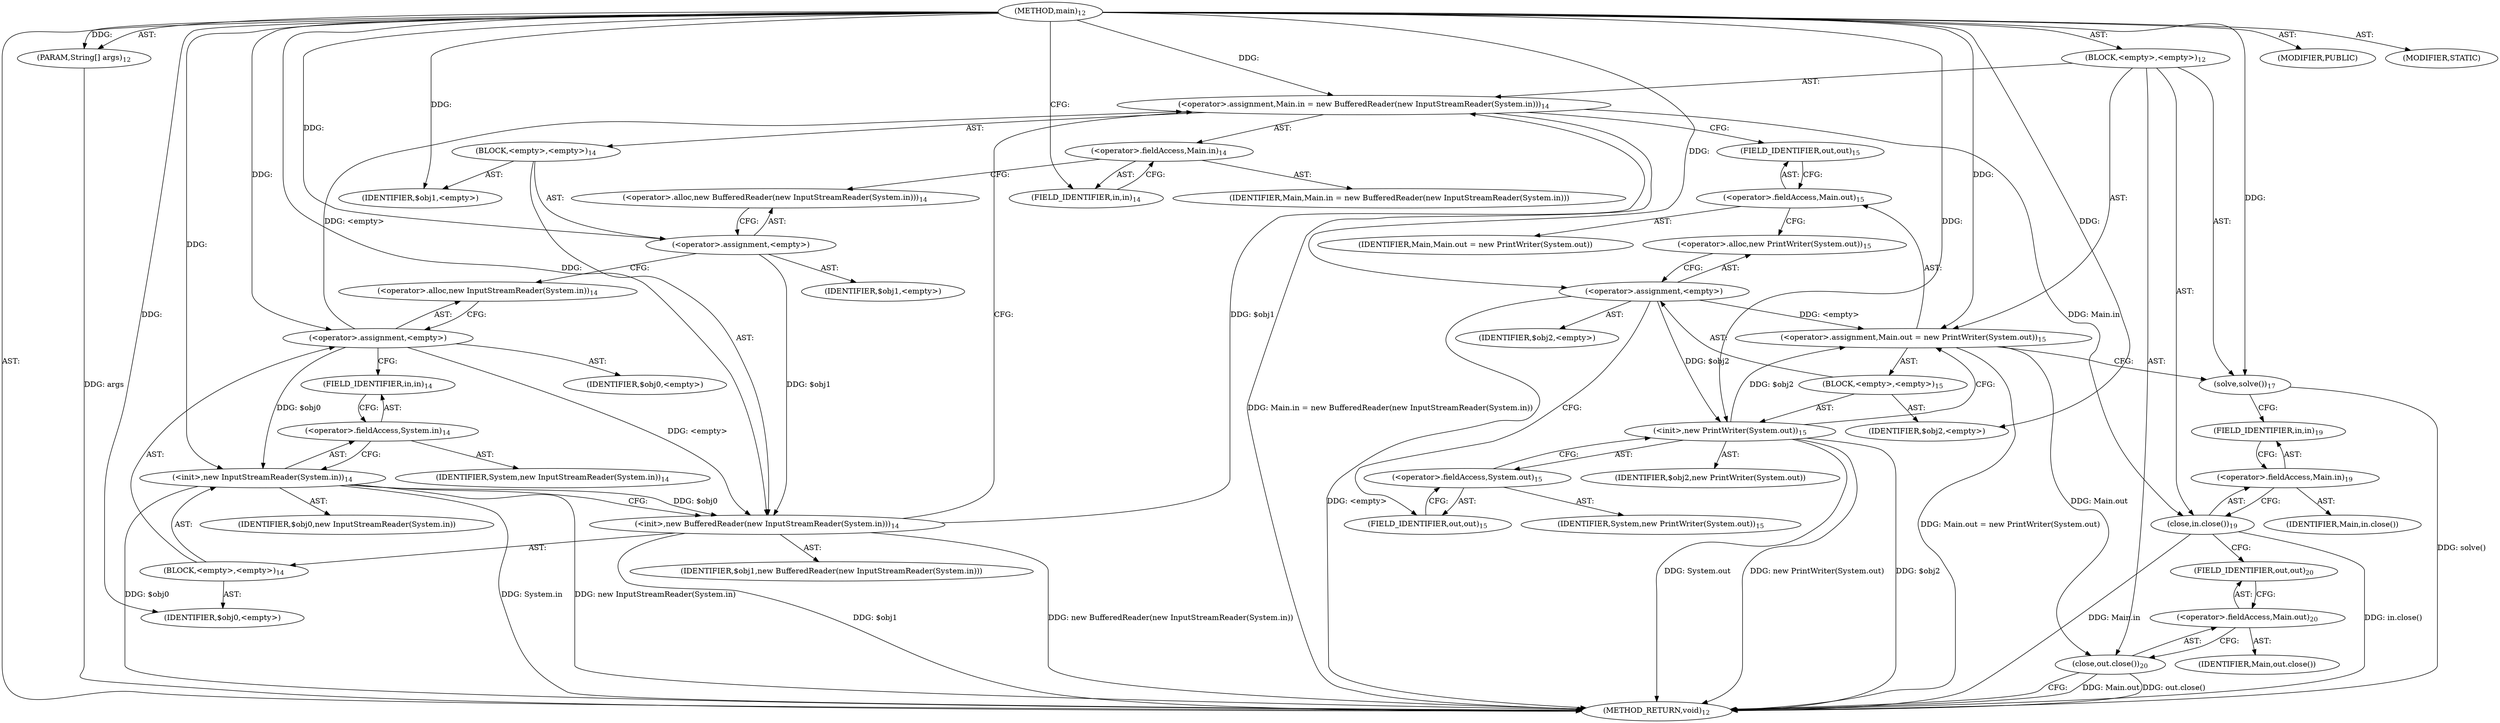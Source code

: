digraph "main" {  
"19" [label = <(METHOD,main)<SUB>12</SUB>> ]
"20" [label = <(PARAM,String[] args)<SUB>12</SUB>> ]
"21" [label = <(BLOCK,&lt;empty&gt;,&lt;empty&gt;)<SUB>12</SUB>> ]
"22" [label = <(&lt;operator&gt;.assignment,Main.in = new BufferedReader(new InputStreamReader(System.in)))<SUB>14</SUB>> ]
"23" [label = <(&lt;operator&gt;.fieldAccess,Main.in)<SUB>14</SUB>> ]
"24" [label = <(IDENTIFIER,Main,Main.in = new BufferedReader(new InputStreamReader(System.in)))> ]
"25" [label = <(FIELD_IDENTIFIER,in,in)<SUB>14</SUB>> ]
"26" [label = <(BLOCK,&lt;empty&gt;,&lt;empty&gt;)<SUB>14</SUB>> ]
"27" [label = <(&lt;operator&gt;.assignment,&lt;empty&gt;)> ]
"28" [label = <(IDENTIFIER,$obj1,&lt;empty&gt;)> ]
"29" [label = <(&lt;operator&gt;.alloc,new BufferedReader(new InputStreamReader(System.in)))<SUB>14</SUB>> ]
"30" [label = <(&lt;init&gt;,new BufferedReader(new InputStreamReader(System.in)))<SUB>14</SUB>> ]
"31" [label = <(IDENTIFIER,$obj1,new BufferedReader(new InputStreamReader(System.in)))> ]
"32" [label = <(BLOCK,&lt;empty&gt;,&lt;empty&gt;)<SUB>14</SUB>> ]
"33" [label = <(&lt;operator&gt;.assignment,&lt;empty&gt;)> ]
"34" [label = <(IDENTIFIER,$obj0,&lt;empty&gt;)> ]
"35" [label = <(&lt;operator&gt;.alloc,new InputStreamReader(System.in))<SUB>14</SUB>> ]
"36" [label = <(&lt;init&gt;,new InputStreamReader(System.in))<SUB>14</SUB>> ]
"37" [label = <(IDENTIFIER,$obj0,new InputStreamReader(System.in))> ]
"38" [label = <(&lt;operator&gt;.fieldAccess,System.in)<SUB>14</SUB>> ]
"39" [label = <(IDENTIFIER,System,new InputStreamReader(System.in))<SUB>14</SUB>> ]
"40" [label = <(FIELD_IDENTIFIER,in,in)<SUB>14</SUB>> ]
"41" [label = <(IDENTIFIER,$obj0,&lt;empty&gt;)> ]
"42" [label = <(IDENTIFIER,$obj1,&lt;empty&gt;)> ]
"43" [label = <(&lt;operator&gt;.assignment,Main.out = new PrintWriter(System.out))<SUB>15</SUB>> ]
"44" [label = <(&lt;operator&gt;.fieldAccess,Main.out)<SUB>15</SUB>> ]
"45" [label = <(IDENTIFIER,Main,Main.out = new PrintWriter(System.out))> ]
"46" [label = <(FIELD_IDENTIFIER,out,out)<SUB>15</SUB>> ]
"47" [label = <(BLOCK,&lt;empty&gt;,&lt;empty&gt;)<SUB>15</SUB>> ]
"48" [label = <(&lt;operator&gt;.assignment,&lt;empty&gt;)> ]
"49" [label = <(IDENTIFIER,$obj2,&lt;empty&gt;)> ]
"50" [label = <(&lt;operator&gt;.alloc,new PrintWriter(System.out))<SUB>15</SUB>> ]
"51" [label = <(&lt;init&gt;,new PrintWriter(System.out))<SUB>15</SUB>> ]
"52" [label = <(IDENTIFIER,$obj2,new PrintWriter(System.out))> ]
"53" [label = <(&lt;operator&gt;.fieldAccess,System.out)<SUB>15</SUB>> ]
"54" [label = <(IDENTIFIER,System,new PrintWriter(System.out))<SUB>15</SUB>> ]
"55" [label = <(FIELD_IDENTIFIER,out,out)<SUB>15</SUB>> ]
"56" [label = <(IDENTIFIER,$obj2,&lt;empty&gt;)> ]
"57" [label = <(solve,solve())<SUB>17</SUB>> ]
"58" [label = <(close,in.close())<SUB>19</SUB>> ]
"59" [label = <(&lt;operator&gt;.fieldAccess,Main.in)<SUB>19</SUB>> ]
"60" [label = <(IDENTIFIER,Main,in.close())> ]
"61" [label = <(FIELD_IDENTIFIER,in,in)<SUB>19</SUB>> ]
"62" [label = <(close,out.close())<SUB>20</SUB>> ]
"63" [label = <(&lt;operator&gt;.fieldAccess,Main.out)<SUB>20</SUB>> ]
"64" [label = <(IDENTIFIER,Main,out.close())> ]
"65" [label = <(FIELD_IDENTIFIER,out,out)<SUB>20</SUB>> ]
"66" [label = <(MODIFIER,PUBLIC)> ]
"67" [label = <(MODIFIER,STATIC)> ]
"68" [label = <(METHOD_RETURN,void)<SUB>12</SUB>> ]
  "19" -> "20"  [ label = "AST: "] 
  "19" -> "21"  [ label = "AST: "] 
  "19" -> "66"  [ label = "AST: "] 
  "19" -> "67"  [ label = "AST: "] 
  "19" -> "68"  [ label = "AST: "] 
  "21" -> "22"  [ label = "AST: "] 
  "21" -> "43"  [ label = "AST: "] 
  "21" -> "57"  [ label = "AST: "] 
  "21" -> "58"  [ label = "AST: "] 
  "21" -> "62"  [ label = "AST: "] 
  "22" -> "23"  [ label = "AST: "] 
  "22" -> "26"  [ label = "AST: "] 
  "23" -> "24"  [ label = "AST: "] 
  "23" -> "25"  [ label = "AST: "] 
  "26" -> "27"  [ label = "AST: "] 
  "26" -> "30"  [ label = "AST: "] 
  "26" -> "42"  [ label = "AST: "] 
  "27" -> "28"  [ label = "AST: "] 
  "27" -> "29"  [ label = "AST: "] 
  "30" -> "31"  [ label = "AST: "] 
  "30" -> "32"  [ label = "AST: "] 
  "32" -> "33"  [ label = "AST: "] 
  "32" -> "36"  [ label = "AST: "] 
  "32" -> "41"  [ label = "AST: "] 
  "33" -> "34"  [ label = "AST: "] 
  "33" -> "35"  [ label = "AST: "] 
  "36" -> "37"  [ label = "AST: "] 
  "36" -> "38"  [ label = "AST: "] 
  "38" -> "39"  [ label = "AST: "] 
  "38" -> "40"  [ label = "AST: "] 
  "43" -> "44"  [ label = "AST: "] 
  "43" -> "47"  [ label = "AST: "] 
  "44" -> "45"  [ label = "AST: "] 
  "44" -> "46"  [ label = "AST: "] 
  "47" -> "48"  [ label = "AST: "] 
  "47" -> "51"  [ label = "AST: "] 
  "47" -> "56"  [ label = "AST: "] 
  "48" -> "49"  [ label = "AST: "] 
  "48" -> "50"  [ label = "AST: "] 
  "51" -> "52"  [ label = "AST: "] 
  "51" -> "53"  [ label = "AST: "] 
  "53" -> "54"  [ label = "AST: "] 
  "53" -> "55"  [ label = "AST: "] 
  "58" -> "59"  [ label = "AST: "] 
  "59" -> "60"  [ label = "AST: "] 
  "59" -> "61"  [ label = "AST: "] 
  "62" -> "63"  [ label = "AST: "] 
  "63" -> "64"  [ label = "AST: "] 
  "63" -> "65"  [ label = "AST: "] 
  "22" -> "46"  [ label = "CFG: "] 
  "43" -> "57"  [ label = "CFG: "] 
  "57" -> "61"  [ label = "CFG: "] 
  "58" -> "65"  [ label = "CFG: "] 
  "62" -> "68"  [ label = "CFG: "] 
  "23" -> "29"  [ label = "CFG: "] 
  "44" -> "50"  [ label = "CFG: "] 
  "59" -> "58"  [ label = "CFG: "] 
  "63" -> "62"  [ label = "CFG: "] 
  "25" -> "23"  [ label = "CFG: "] 
  "27" -> "35"  [ label = "CFG: "] 
  "30" -> "22"  [ label = "CFG: "] 
  "46" -> "44"  [ label = "CFG: "] 
  "48" -> "55"  [ label = "CFG: "] 
  "51" -> "43"  [ label = "CFG: "] 
  "61" -> "59"  [ label = "CFG: "] 
  "65" -> "63"  [ label = "CFG: "] 
  "29" -> "27"  [ label = "CFG: "] 
  "50" -> "48"  [ label = "CFG: "] 
  "53" -> "51"  [ label = "CFG: "] 
  "33" -> "40"  [ label = "CFG: "] 
  "36" -> "30"  [ label = "CFG: "] 
  "55" -> "53"  [ label = "CFG: "] 
  "35" -> "33"  [ label = "CFG: "] 
  "38" -> "36"  [ label = "CFG: "] 
  "40" -> "38"  [ label = "CFG: "] 
  "19" -> "25"  [ label = "CFG: "] 
  "20" -> "68"  [ label = "DDG: args"] 
  "30" -> "68"  [ label = "DDG: $obj1"] 
  "36" -> "68"  [ label = "DDG: $obj0"] 
  "36" -> "68"  [ label = "DDG: System.in"] 
  "36" -> "68"  [ label = "DDG: new InputStreamReader(System.in)"] 
  "30" -> "68"  [ label = "DDG: new BufferedReader(new InputStreamReader(System.in))"] 
  "22" -> "68"  [ label = "DDG: Main.in = new BufferedReader(new InputStreamReader(System.in))"] 
  "48" -> "68"  [ label = "DDG: &lt;empty&gt;"] 
  "51" -> "68"  [ label = "DDG: $obj2"] 
  "51" -> "68"  [ label = "DDG: System.out"] 
  "51" -> "68"  [ label = "DDG: new PrintWriter(System.out)"] 
  "43" -> "68"  [ label = "DDG: Main.out = new PrintWriter(System.out)"] 
  "57" -> "68"  [ label = "DDG: solve()"] 
  "58" -> "68"  [ label = "DDG: Main.in"] 
  "58" -> "68"  [ label = "DDG: in.close()"] 
  "62" -> "68"  [ label = "DDG: Main.out"] 
  "62" -> "68"  [ label = "DDG: out.close()"] 
  "19" -> "20"  [ label = "DDG: "] 
  "33" -> "22"  [ label = "DDG: &lt;empty&gt;"] 
  "30" -> "22"  [ label = "DDG: $obj1"] 
  "19" -> "22"  [ label = "DDG: "] 
  "48" -> "43"  [ label = "DDG: &lt;empty&gt;"] 
  "51" -> "43"  [ label = "DDG: $obj2"] 
  "19" -> "43"  [ label = "DDG: "] 
  "19" -> "57"  [ label = "DDG: "] 
  "22" -> "58"  [ label = "DDG: Main.in"] 
  "43" -> "62"  [ label = "DDG: Main.out"] 
  "19" -> "27"  [ label = "DDG: "] 
  "19" -> "42"  [ label = "DDG: "] 
  "19" -> "48"  [ label = "DDG: "] 
  "19" -> "56"  [ label = "DDG: "] 
  "27" -> "30"  [ label = "DDG: $obj1"] 
  "19" -> "30"  [ label = "DDG: "] 
  "33" -> "30"  [ label = "DDG: &lt;empty&gt;"] 
  "36" -> "30"  [ label = "DDG: $obj0"] 
  "48" -> "51"  [ label = "DDG: $obj2"] 
  "19" -> "51"  [ label = "DDG: "] 
  "19" -> "33"  [ label = "DDG: "] 
  "19" -> "41"  [ label = "DDG: "] 
  "33" -> "36"  [ label = "DDG: $obj0"] 
  "19" -> "36"  [ label = "DDG: "] 
}
